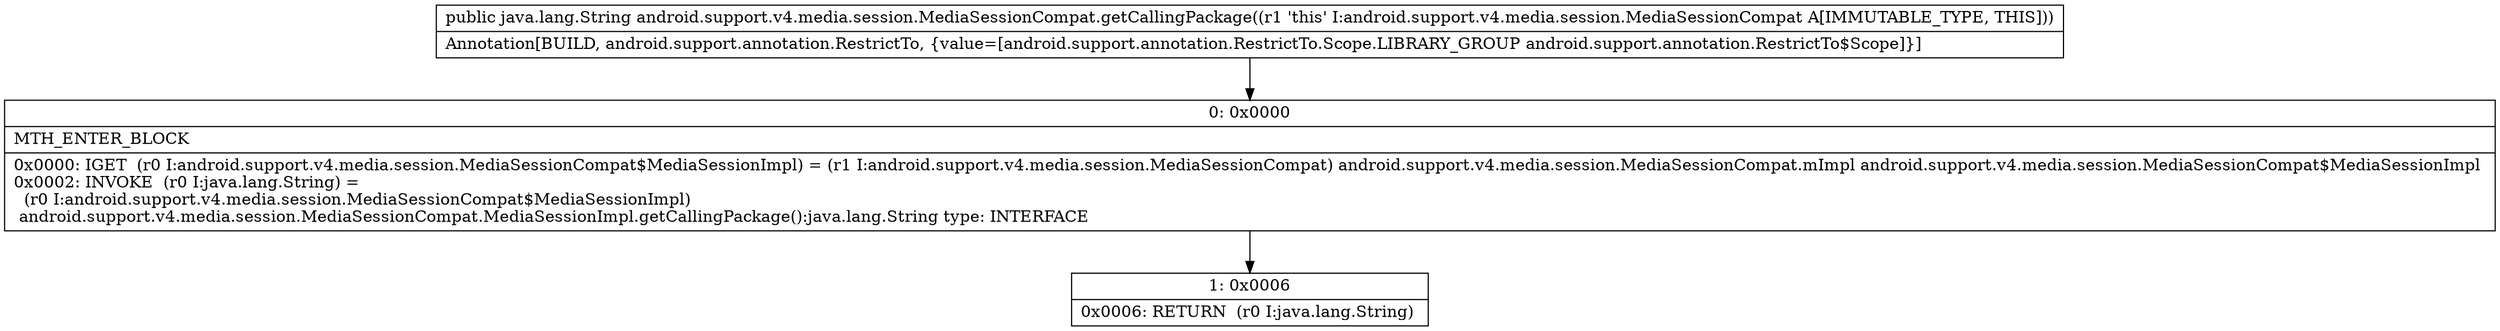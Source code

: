 digraph "CFG forandroid.support.v4.media.session.MediaSessionCompat.getCallingPackage()Ljava\/lang\/String;" {
Node_0 [shape=record,label="{0\:\ 0x0000|MTH_ENTER_BLOCK\l|0x0000: IGET  (r0 I:android.support.v4.media.session.MediaSessionCompat$MediaSessionImpl) = (r1 I:android.support.v4.media.session.MediaSessionCompat) android.support.v4.media.session.MediaSessionCompat.mImpl android.support.v4.media.session.MediaSessionCompat$MediaSessionImpl \l0x0002: INVOKE  (r0 I:java.lang.String) = \l  (r0 I:android.support.v4.media.session.MediaSessionCompat$MediaSessionImpl)\l android.support.v4.media.session.MediaSessionCompat.MediaSessionImpl.getCallingPackage():java.lang.String type: INTERFACE \l}"];
Node_1 [shape=record,label="{1\:\ 0x0006|0x0006: RETURN  (r0 I:java.lang.String) \l}"];
MethodNode[shape=record,label="{public java.lang.String android.support.v4.media.session.MediaSessionCompat.getCallingPackage((r1 'this' I:android.support.v4.media.session.MediaSessionCompat A[IMMUTABLE_TYPE, THIS]))  | Annotation[BUILD, android.support.annotation.RestrictTo, \{value=[android.support.annotation.RestrictTo.Scope.LIBRARY_GROUP android.support.annotation.RestrictTo$Scope]\}]\l}"];
MethodNode -> Node_0;
Node_0 -> Node_1;
}

